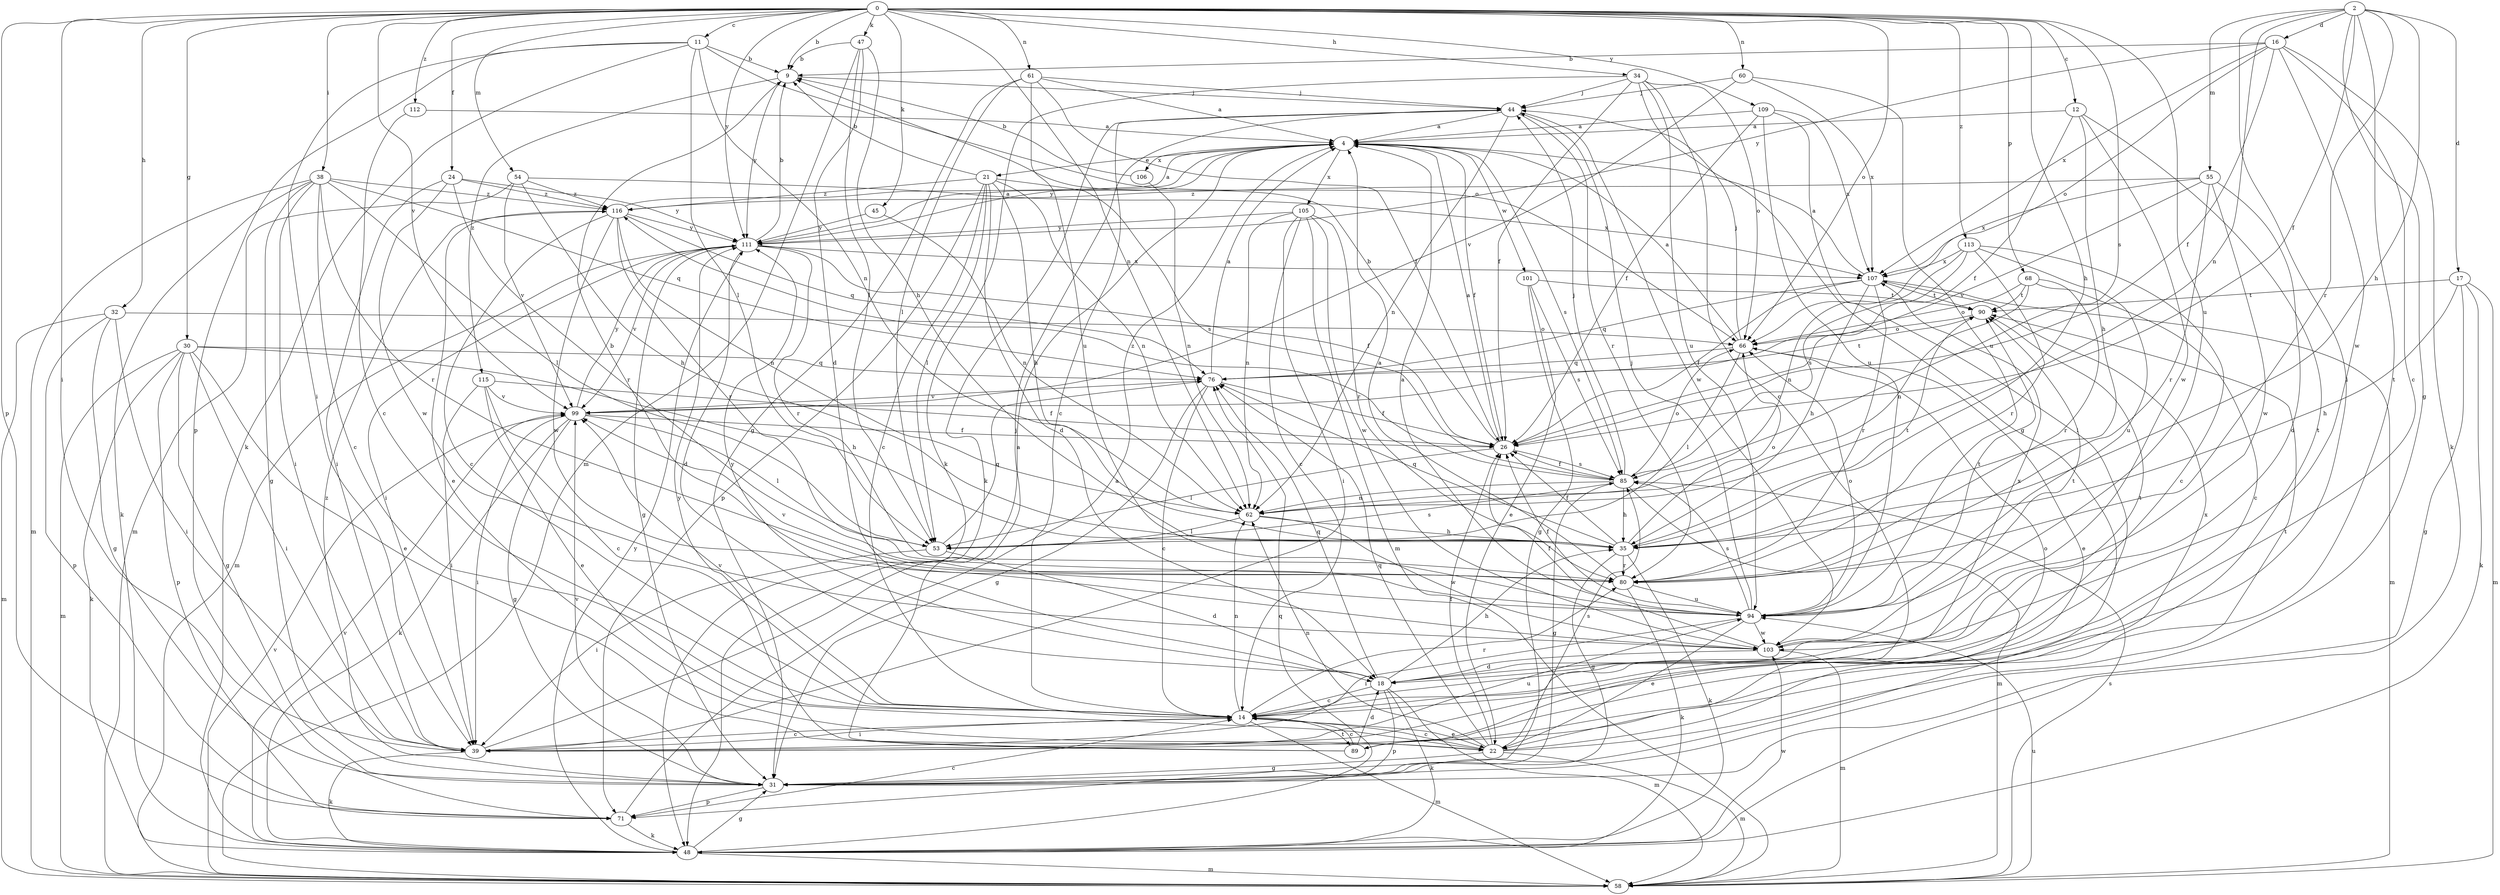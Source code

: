 strict digraph  {
0;
2;
4;
9;
11;
12;
14;
16;
17;
18;
21;
22;
24;
26;
30;
31;
32;
34;
35;
38;
39;
44;
45;
47;
48;
53;
54;
55;
58;
60;
61;
62;
66;
68;
71;
76;
80;
85;
89;
90;
94;
99;
101;
103;
105;
106;
107;
109;
111;
112;
113;
115;
116;
0 -> 9  [label=b];
0 -> 11  [label=c];
0 -> 12  [label=c];
0 -> 24  [label=f];
0 -> 30  [label=g];
0 -> 32  [label=h];
0 -> 34  [label=h];
0 -> 35  [label=h];
0 -> 38  [label=i];
0 -> 39  [label=i];
0 -> 45  [label=k];
0 -> 47  [label=k];
0 -> 54  [label=m];
0 -> 60  [label=n];
0 -> 61  [label=n];
0 -> 62  [label=n];
0 -> 66  [label=o];
0 -> 68  [label=p];
0 -> 71  [label=p];
0 -> 85  [label=s];
0 -> 94  [label=u];
0 -> 99  [label=v];
0 -> 109  [label=y];
0 -> 111  [label=y];
0 -> 112  [label=z];
0 -> 113  [label=z];
2 -> 16  [label=d];
2 -> 17  [label=d];
2 -> 26  [label=f];
2 -> 31  [label=g];
2 -> 35  [label=h];
2 -> 39  [label=i];
2 -> 55  [label=m];
2 -> 62  [label=n];
2 -> 80  [label=r];
2 -> 89  [label=t];
4 -> 21  [label=e];
4 -> 26  [label=f];
4 -> 85  [label=s];
4 -> 101  [label=w];
4 -> 105  [label=x];
4 -> 106  [label=x];
4 -> 111  [label=y];
9 -> 44  [label=j];
9 -> 111  [label=y];
9 -> 115  [label=z];
11 -> 9  [label=b];
11 -> 39  [label=i];
11 -> 48  [label=k];
11 -> 53  [label=l];
11 -> 62  [label=n];
11 -> 66  [label=o];
11 -> 71  [label=p];
12 -> 4  [label=a];
12 -> 26  [label=f];
12 -> 35  [label=h];
12 -> 89  [label=t];
12 -> 103  [label=w];
14 -> 22  [label=e];
14 -> 39  [label=i];
14 -> 58  [label=m];
14 -> 62  [label=n];
14 -> 80  [label=r];
14 -> 89  [label=t];
14 -> 99  [label=v];
16 -> 9  [label=b];
16 -> 14  [label=c];
16 -> 26  [label=f];
16 -> 48  [label=k];
16 -> 66  [label=o];
16 -> 103  [label=w];
16 -> 107  [label=x];
16 -> 111  [label=y];
17 -> 31  [label=g];
17 -> 35  [label=h];
17 -> 48  [label=k];
17 -> 58  [label=m];
17 -> 90  [label=t];
18 -> 14  [label=c];
18 -> 35  [label=h];
18 -> 48  [label=k];
18 -> 58  [label=m];
18 -> 71  [label=p];
18 -> 76  [label=q];
18 -> 90  [label=t];
18 -> 107  [label=x];
18 -> 111  [label=y];
21 -> 9  [label=b];
21 -> 14  [label=c];
21 -> 18  [label=d];
21 -> 35  [label=h];
21 -> 53  [label=l];
21 -> 62  [label=n];
21 -> 71  [label=p];
21 -> 85  [label=s];
21 -> 116  [label=z];
22 -> 14  [label=c];
22 -> 26  [label=f];
22 -> 31  [label=g];
22 -> 58  [label=m];
22 -> 62  [label=n];
22 -> 76  [label=q];
22 -> 85  [label=s];
22 -> 90  [label=t];
22 -> 107  [label=x];
24 -> 39  [label=i];
24 -> 80  [label=r];
24 -> 103  [label=w];
24 -> 111  [label=y];
24 -> 116  [label=z];
26 -> 4  [label=a];
26 -> 9  [label=b];
26 -> 53  [label=l];
26 -> 85  [label=s];
30 -> 22  [label=e];
30 -> 31  [label=g];
30 -> 35  [label=h];
30 -> 39  [label=i];
30 -> 48  [label=k];
30 -> 58  [label=m];
30 -> 71  [label=p];
30 -> 76  [label=q];
31 -> 71  [label=p];
31 -> 99  [label=v];
31 -> 116  [label=z];
32 -> 31  [label=g];
32 -> 39  [label=i];
32 -> 58  [label=m];
32 -> 66  [label=o];
32 -> 71  [label=p];
34 -> 14  [label=c];
34 -> 26  [label=f];
34 -> 31  [label=g];
34 -> 44  [label=j];
34 -> 48  [label=k];
34 -> 66  [label=o];
34 -> 94  [label=u];
35 -> 26  [label=f];
35 -> 31  [label=g];
35 -> 48  [label=k];
35 -> 66  [label=o];
35 -> 76  [label=q];
35 -> 80  [label=r];
35 -> 90  [label=t];
38 -> 14  [label=c];
38 -> 31  [label=g];
38 -> 39  [label=i];
38 -> 48  [label=k];
38 -> 53  [label=l];
38 -> 58  [label=m];
38 -> 76  [label=q];
38 -> 80  [label=r];
38 -> 116  [label=z];
39 -> 4  [label=a];
39 -> 14  [label=c];
39 -> 48  [label=k];
39 -> 94  [label=u];
44 -> 4  [label=a];
44 -> 14  [label=c];
44 -> 48  [label=k];
44 -> 62  [label=n];
44 -> 80  [label=r];
44 -> 103  [label=w];
45 -> 62  [label=n];
45 -> 111  [label=y];
47 -> 9  [label=b];
47 -> 18  [label=d];
47 -> 35  [label=h];
47 -> 53  [label=l];
47 -> 58  [label=m];
48 -> 31  [label=g];
48 -> 58  [label=m];
48 -> 76  [label=q];
48 -> 99  [label=v];
48 -> 103  [label=w];
48 -> 111  [label=y];
53 -> 18  [label=d];
53 -> 39  [label=i];
53 -> 76  [label=q];
53 -> 85  [label=s];
54 -> 35  [label=h];
54 -> 58  [label=m];
54 -> 99  [label=v];
54 -> 107  [label=x];
54 -> 116  [label=z];
55 -> 18  [label=d];
55 -> 80  [label=r];
55 -> 99  [label=v];
55 -> 103  [label=w];
55 -> 107  [label=x];
55 -> 116  [label=z];
58 -> 85  [label=s];
58 -> 94  [label=u];
58 -> 99  [label=v];
60 -> 44  [label=j];
60 -> 94  [label=u];
60 -> 99  [label=v];
60 -> 107  [label=x];
61 -> 4  [label=a];
61 -> 26  [label=f];
61 -> 31  [label=g];
61 -> 44  [label=j];
61 -> 53  [label=l];
61 -> 94  [label=u];
62 -> 35  [label=h];
62 -> 53  [label=l];
62 -> 103  [label=w];
66 -> 4  [label=a];
66 -> 22  [label=e];
66 -> 44  [label=j];
66 -> 53  [label=l];
66 -> 76  [label=q];
68 -> 14  [label=c];
68 -> 62  [label=n];
68 -> 66  [label=o];
68 -> 80  [label=r];
68 -> 90  [label=t];
71 -> 4  [label=a];
71 -> 14  [label=c];
71 -> 48  [label=k];
76 -> 4  [label=a];
76 -> 14  [label=c];
76 -> 26  [label=f];
76 -> 31  [label=g];
76 -> 90  [label=t];
76 -> 99  [label=v];
80 -> 4  [label=a];
80 -> 48  [label=k];
80 -> 94  [label=u];
85 -> 26  [label=f];
85 -> 31  [label=g];
85 -> 35  [label=h];
85 -> 44  [label=j];
85 -> 58  [label=m];
85 -> 62  [label=n];
85 -> 66  [label=o];
85 -> 116  [label=z];
89 -> 14  [label=c];
89 -> 18  [label=d];
89 -> 44  [label=j];
89 -> 66  [label=o];
89 -> 111  [label=y];
90 -> 66  [label=o];
94 -> 4  [label=a];
94 -> 9  [label=b];
94 -> 22  [label=e];
94 -> 26  [label=f];
94 -> 39  [label=i];
94 -> 44  [label=j];
94 -> 66  [label=o];
94 -> 85  [label=s];
94 -> 90  [label=t];
94 -> 99  [label=v];
94 -> 103  [label=w];
99 -> 26  [label=f];
99 -> 31  [label=g];
99 -> 39  [label=i];
99 -> 48  [label=k];
99 -> 53  [label=l];
99 -> 111  [label=y];
101 -> 22  [label=e];
101 -> 31  [label=g];
101 -> 85  [label=s];
101 -> 90  [label=t];
103 -> 18  [label=d];
103 -> 26  [label=f];
103 -> 58  [label=m];
103 -> 90  [label=t];
105 -> 14  [label=c];
105 -> 39  [label=i];
105 -> 58  [label=m];
105 -> 62  [label=n];
105 -> 80  [label=r];
105 -> 103  [label=w];
105 -> 111  [label=y];
106 -> 9  [label=b];
106 -> 62  [label=n];
107 -> 4  [label=a];
107 -> 26  [label=f];
107 -> 35  [label=h];
107 -> 58  [label=m];
107 -> 76  [label=q];
107 -> 80  [label=r];
107 -> 90  [label=t];
109 -> 4  [label=a];
109 -> 26  [label=f];
109 -> 39  [label=i];
109 -> 94  [label=u];
109 -> 107  [label=x];
111 -> 4  [label=a];
111 -> 9  [label=b];
111 -> 18  [label=d];
111 -> 26  [label=f];
111 -> 31  [label=g];
111 -> 39  [label=i];
111 -> 58  [label=m];
111 -> 80  [label=r];
111 -> 99  [label=v];
111 -> 107  [label=x];
112 -> 4  [label=a];
112 -> 14  [label=c];
113 -> 14  [label=c];
113 -> 62  [label=n];
113 -> 80  [label=r];
113 -> 85  [label=s];
113 -> 94  [label=u];
113 -> 107  [label=x];
115 -> 14  [label=c];
115 -> 22  [label=e];
115 -> 26  [label=f];
115 -> 39  [label=i];
115 -> 99  [label=v];
116 -> 4  [label=a];
116 -> 14  [label=c];
116 -> 22  [label=e];
116 -> 62  [label=n];
116 -> 76  [label=q];
116 -> 80  [label=r];
116 -> 103  [label=w];
116 -> 111  [label=y];
}
